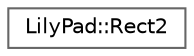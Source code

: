 digraph "Graphical Class Hierarchy"
{
 // LATEX_PDF_SIZE
  bgcolor="transparent";
  edge [fontname=Helvetica,fontsize=10,labelfontname=Helvetica,labelfontsize=10];
  node [fontname=Helvetica,fontsize=10,shape=box,height=0.2,width=0.4];
  rankdir="LR";
  Node0 [id="Node000000",label="LilyPad::Rect2",height=0.2,width=0.4,color="grey40", fillcolor="white", style="filled",URL="$structLilyPad_1_1Rect2.html",tooltip=" "];
}
